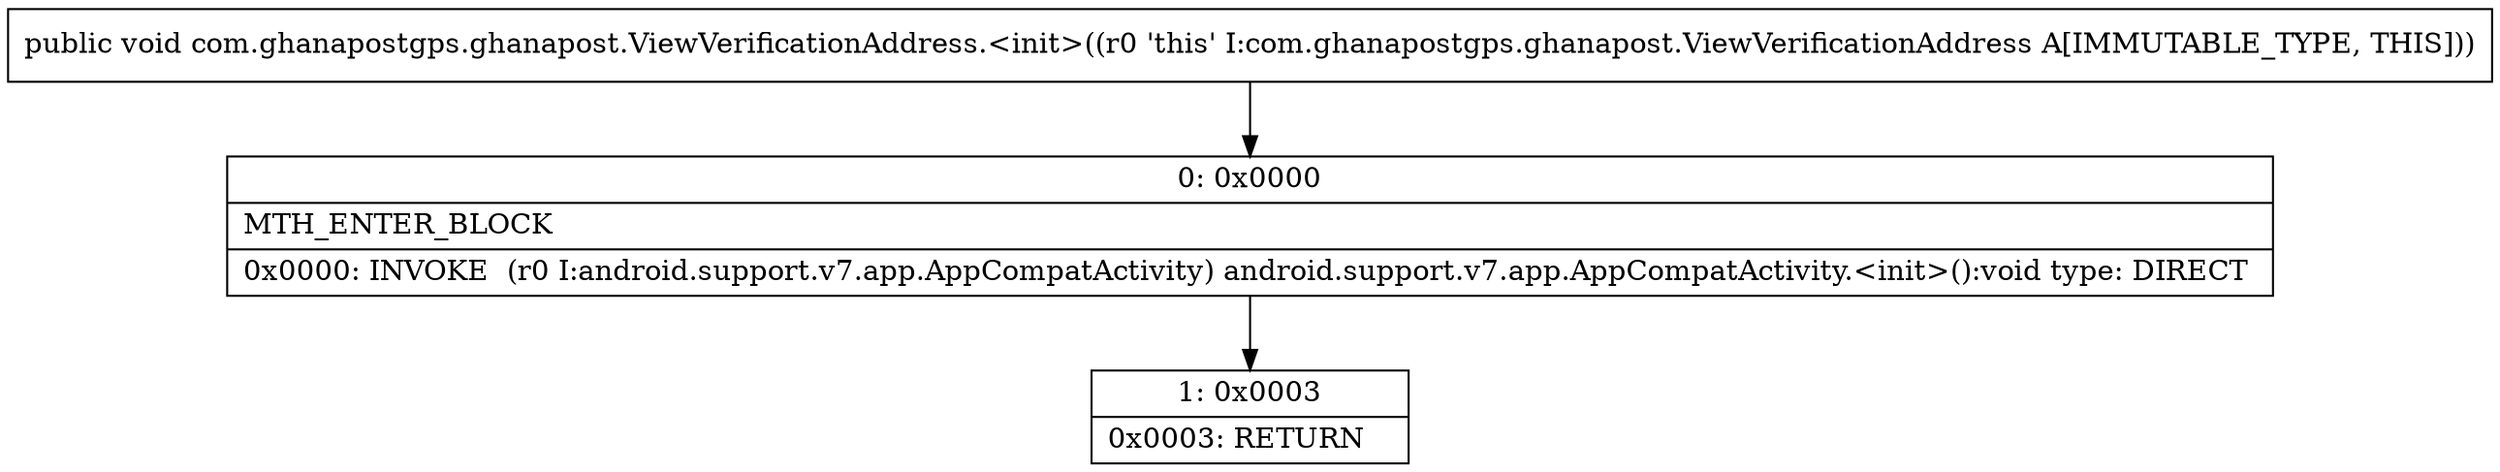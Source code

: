 digraph "CFG forcom.ghanapostgps.ghanapost.ViewVerificationAddress.\<init\>()V" {
Node_0 [shape=record,label="{0\:\ 0x0000|MTH_ENTER_BLOCK\l|0x0000: INVOKE  (r0 I:android.support.v7.app.AppCompatActivity) android.support.v7.app.AppCompatActivity.\<init\>():void type: DIRECT \l}"];
Node_1 [shape=record,label="{1\:\ 0x0003|0x0003: RETURN   \l}"];
MethodNode[shape=record,label="{public void com.ghanapostgps.ghanapost.ViewVerificationAddress.\<init\>((r0 'this' I:com.ghanapostgps.ghanapost.ViewVerificationAddress A[IMMUTABLE_TYPE, THIS])) }"];
MethodNode -> Node_0;
Node_0 -> Node_1;
}

